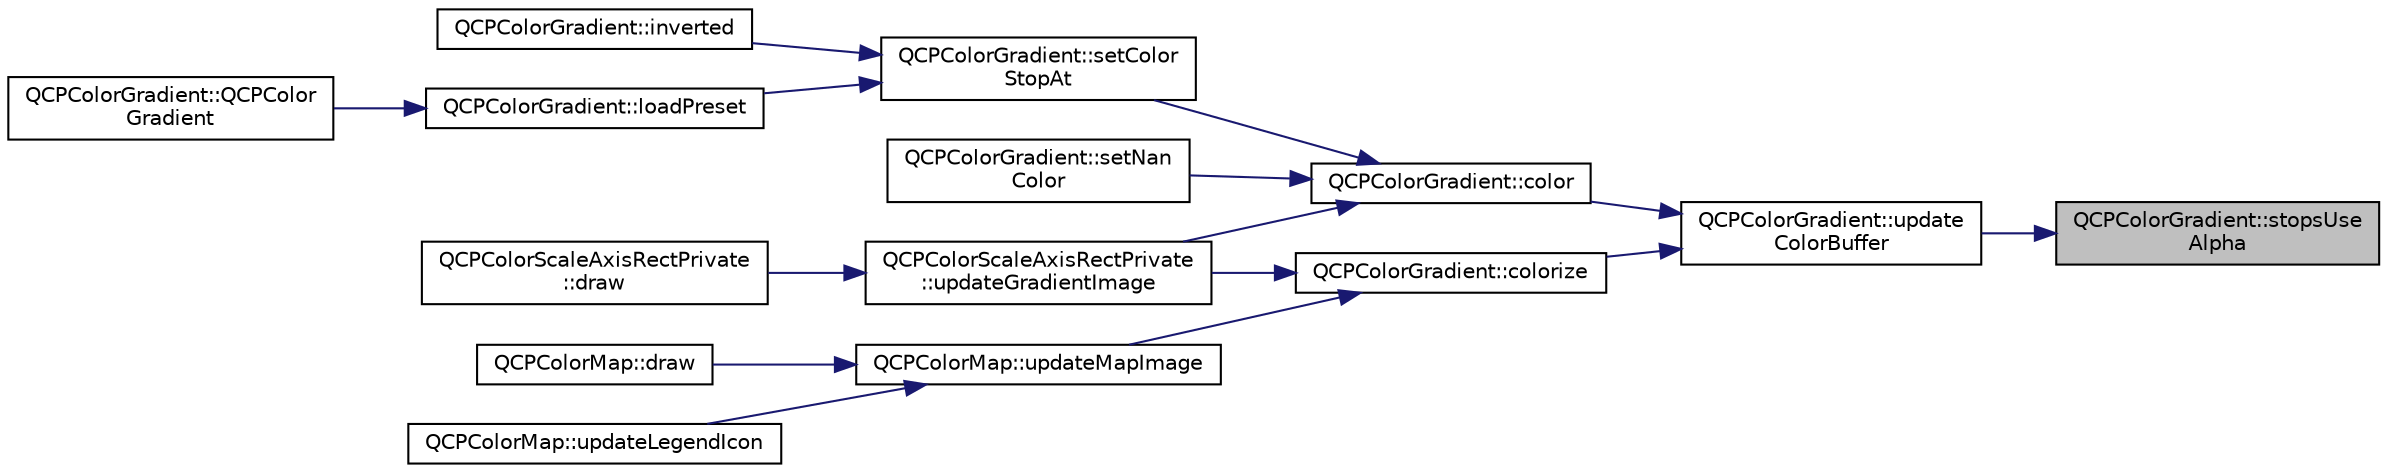 digraph "QCPColorGradient::stopsUseAlpha"
{
 // LATEX_PDF_SIZE
  edge [fontname="Helvetica",fontsize="10",labelfontname="Helvetica",labelfontsize="10"];
  node [fontname="Helvetica",fontsize="10",shape=record];
  rankdir="RL";
  Node1 [label="QCPColorGradient::stopsUse\lAlpha",height=0.2,width=0.4,color="black", fillcolor="grey75", style="filled", fontcolor="black",tooltip=" "];
  Node1 -> Node2 [dir="back",color="midnightblue",fontsize="10",style="solid",fontname="Helvetica"];
  Node2 [label="QCPColorGradient::update\lColorBuffer",height=0.2,width=0.4,color="black", fillcolor="white", style="filled",URL="$classQCPColorGradient.html#a353f15ab3ab586eebf1f6b58c3e2707b",tooltip=" "];
  Node2 -> Node3 [dir="back",color="midnightblue",fontsize="10",style="solid",fontname="Helvetica"];
  Node3 [label="QCPColorGradient::color",height=0.2,width=0.4,color="black", fillcolor="white", style="filled",URL="$classQCPColorGradient.html#a0599545c859268b025d2060dea741cea",tooltip=" "];
  Node3 -> Node4 [dir="back",color="midnightblue",fontsize="10",style="solid",fontname="Helvetica"];
  Node4 [label="QCPColorGradient::setColor\lStopAt",height=0.2,width=0.4,color="black", fillcolor="white", style="filled",URL="$classQCPColorGradient.html#a3b48be5e78079db1bb2a1188a4c3390e",tooltip=" "];
  Node4 -> Node5 [dir="back",color="midnightblue",fontsize="10",style="solid",fontname="Helvetica"];
  Node5 [label="QCPColorGradient::inverted",height=0.2,width=0.4,color="black", fillcolor="white", style="filled",URL="$classQCPColorGradient.html#a9f72f501de429829ec446333316decda",tooltip=" "];
  Node4 -> Node6 [dir="back",color="midnightblue",fontsize="10",style="solid",fontname="Helvetica"];
  Node6 [label="QCPColorGradient::loadPreset",height=0.2,width=0.4,color="black", fillcolor="white", style="filled",URL="$classQCPColorGradient.html#aa0aeec1528241728b9671bf8e60b1622",tooltip=" "];
  Node6 -> Node7 [dir="back",color="midnightblue",fontsize="10",style="solid",fontname="Helvetica"];
  Node7 [label="QCPColorGradient::QCPColor\lGradient",height=0.2,width=0.4,color="black", fillcolor="white", style="filled",URL="$classQCPColorGradient.html#a4e570b4004fd60bd135e52d685ed2b66",tooltip=" "];
  Node3 -> Node8 [dir="back",color="midnightblue",fontsize="10",style="solid",fontname="Helvetica"];
  Node8 [label="QCPColorGradient::setNan\lColor",height=0.2,width=0.4,color="black", fillcolor="white", style="filled",URL="$classQCPColorGradient.html#abb1c11bdd1701c66e573aaff593c5c2d",tooltip=" "];
  Node3 -> Node9 [dir="back",color="midnightblue",fontsize="10",style="solid",fontname="Helvetica"];
  Node9 [label="QCPColorScaleAxisRectPrivate\l::updateGradientImage",height=0.2,width=0.4,color="black", fillcolor="white", style="filled",URL="$classQCPColorScaleAxisRectPrivate.html#a73754cab312aeaddea1bfcc67cc079ac",tooltip=" "];
  Node9 -> Node10 [dir="back",color="midnightblue",fontsize="10",style="solid",fontname="Helvetica"];
  Node10 [label="QCPColorScaleAxisRectPrivate\l::draw",height=0.2,width=0.4,color="black", fillcolor="white", style="filled",URL="$classQCPColorScaleAxisRectPrivate.html#a52a21c7cbe086cd587c955cfe6e25e3b",tooltip=" "];
  Node2 -> Node11 [dir="back",color="midnightblue",fontsize="10",style="solid",fontname="Helvetica"];
  Node11 [label="QCPColorGradient::colorize",height=0.2,width=0.4,color="black", fillcolor="white", style="filled",URL="$classQCPColorGradient.html#aaf423ceb943e177b0ed2c48c811d83dc",tooltip=" "];
  Node11 -> Node9 [dir="back",color="midnightblue",fontsize="10",style="solid",fontname="Helvetica"];
  Node11 -> Node12 [dir="back",color="midnightblue",fontsize="10",style="solid",fontname="Helvetica"];
  Node12 [label="QCPColorMap::updateMapImage",height=0.2,width=0.4,color="black", fillcolor="white", style="filled",URL="$classQCPColorMap.html#a5efcea591bb5486d968af520a4d43c3a",tooltip=" "];
  Node12 -> Node13 [dir="back",color="midnightblue",fontsize="10",style="solid",fontname="Helvetica"];
  Node13 [label="QCPColorMap::draw",height=0.2,width=0.4,color="black", fillcolor="white", style="filled",URL="$classQCPColorMap.html#a6b628014d2939368935efd0a788648c8",tooltip=" "];
  Node12 -> Node14 [dir="back",color="midnightblue",fontsize="10",style="solid",fontname="Helvetica"];
  Node14 [label="QCPColorMap::updateLegendIcon",height=0.2,width=0.4,color="black", fillcolor="white", style="filled",URL="$classQCPColorMap.html#a5d8158b62d55fcfeaabcb68ce0083e87",tooltip=" "];
}
